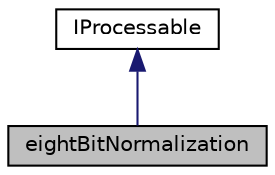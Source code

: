 digraph "eightBitNormalization"
{
  edge [fontname="Helvetica",fontsize="10",labelfontname="Helvetica",labelfontsize="10"];
  node [fontname="Helvetica",fontsize="10",shape=record];
  Node2 [label="eightBitNormalization",height=0.2,width=0.4,color="black", fillcolor="grey75", style="filled", fontcolor="black"];
  Node3 -> Node2 [dir="back",color="midnightblue",fontsize="10",style="solid",fontname="Helvetica"];
  Node3 [label="IProcessable",height=0.2,width=0.4,color="black", fillcolor="white", style="filled",URL="$d9/d18/classIProcessable.html"];
}
